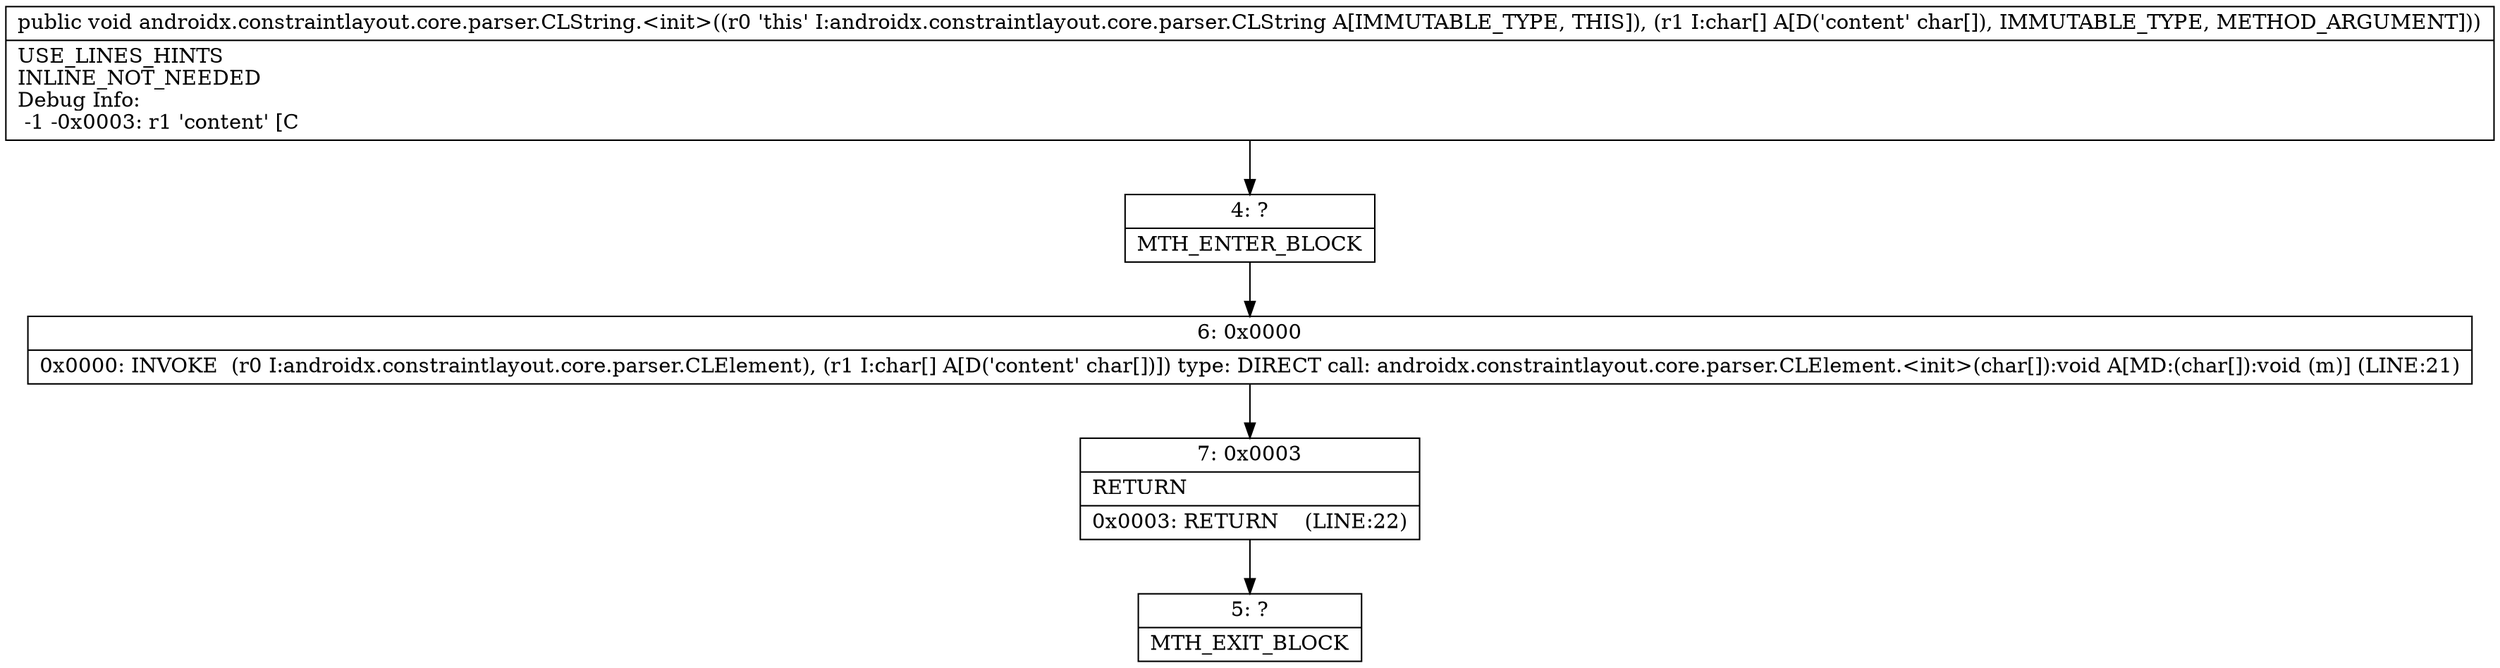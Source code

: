 digraph "CFG forandroidx.constraintlayout.core.parser.CLString.\<init\>([C)V" {
Node_4 [shape=record,label="{4\:\ ?|MTH_ENTER_BLOCK\l}"];
Node_6 [shape=record,label="{6\:\ 0x0000|0x0000: INVOKE  (r0 I:androidx.constraintlayout.core.parser.CLElement), (r1 I:char[] A[D('content' char[])]) type: DIRECT call: androidx.constraintlayout.core.parser.CLElement.\<init\>(char[]):void A[MD:(char[]):void (m)] (LINE:21)\l}"];
Node_7 [shape=record,label="{7\:\ 0x0003|RETURN\l|0x0003: RETURN    (LINE:22)\l}"];
Node_5 [shape=record,label="{5\:\ ?|MTH_EXIT_BLOCK\l}"];
MethodNode[shape=record,label="{public void androidx.constraintlayout.core.parser.CLString.\<init\>((r0 'this' I:androidx.constraintlayout.core.parser.CLString A[IMMUTABLE_TYPE, THIS]), (r1 I:char[] A[D('content' char[]), IMMUTABLE_TYPE, METHOD_ARGUMENT]))  | USE_LINES_HINTS\lINLINE_NOT_NEEDED\lDebug Info:\l  \-1 \-0x0003: r1 'content' [C\l}"];
MethodNode -> Node_4;Node_4 -> Node_6;
Node_6 -> Node_7;
Node_7 -> Node_5;
}


